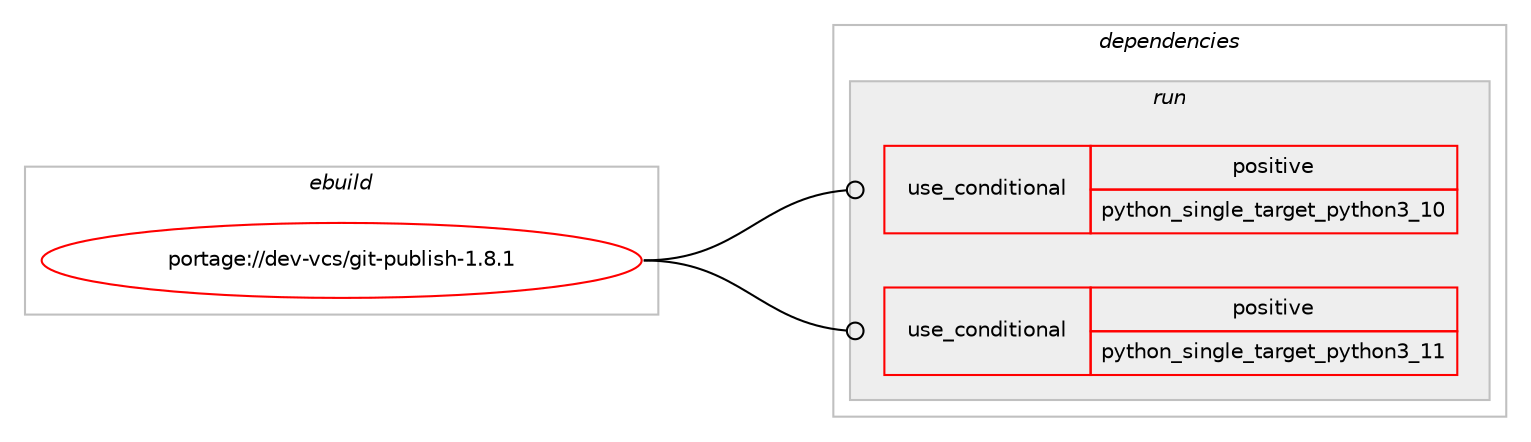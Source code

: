 digraph prolog {

# *************
# Graph options
# *************

newrank=true;
concentrate=true;
compound=true;
graph [rankdir=LR,fontname=Helvetica,fontsize=10,ranksep=1.5];#, ranksep=2.5, nodesep=0.2];
edge  [arrowhead=vee];
node  [fontname=Helvetica,fontsize=10];

# **********
# The ebuild
# **********

subgraph cluster_leftcol {
color=gray;
rank=same;
label=<<i>ebuild</i>>;
id [label="portage://dev-vcs/git-publish-1.8.1", color=red, width=4, href="../dev-vcs/git-publish-1.8.1.svg"];
}

# ****************
# The dependencies
# ****************

subgraph cluster_midcol {
color=gray;
label=<<i>dependencies</i>>;
subgraph cluster_compile {
fillcolor="#eeeeee";
style=filled;
label=<<i>compile</i>>;
}
subgraph cluster_compileandrun {
fillcolor="#eeeeee";
style=filled;
label=<<i>compile and run</i>>;
}
subgraph cluster_run {
fillcolor="#eeeeee";
style=filled;
label=<<i>run</i>>;
subgraph cond61074 {
dependency113351 [label=<<TABLE BORDER="0" CELLBORDER="1" CELLSPACING="0" CELLPADDING="4"><TR><TD ROWSPAN="3" CELLPADDING="10">use_conditional</TD></TR><TR><TD>positive</TD></TR><TR><TD>python_single_target_python3_10</TD></TR></TABLE>>, shape=none, color=red];
# *** BEGIN UNKNOWN DEPENDENCY TYPE (TODO) ***
# dependency113351 -> package_dependency(portage://dev-vcs/git-publish-1.8.1,run,no,dev-lang,python,none,[,,],[slot(3.10)],[])
# *** END UNKNOWN DEPENDENCY TYPE (TODO) ***

}
id:e -> dependency113351:w [weight=20,style="solid",arrowhead="odot"];
subgraph cond61075 {
dependency113352 [label=<<TABLE BORDER="0" CELLBORDER="1" CELLSPACING="0" CELLPADDING="4"><TR><TD ROWSPAN="3" CELLPADDING="10">use_conditional</TD></TR><TR><TD>positive</TD></TR><TR><TD>python_single_target_python3_11</TD></TR></TABLE>>, shape=none, color=red];
# *** BEGIN UNKNOWN DEPENDENCY TYPE (TODO) ***
# dependency113352 -> package_dependency(portage://dev-vcs/git-publish-1.8.1,run,no,dev-lang,python,none,[,,],[slot(3.11)],[])
# *** END UNKNOWN DEPENDENCY TYPE (TODO) ***

}
id:e -> dependency113352:w [weight=20,style="solid",arrowhead="odot"];
# *** BEGIN UNKNOWN DEPENDENCY TYPE (TODO) ***
# id -> package_dependency(portage://dev-vcs/git-publish-1.8.1,run,no,dev-vcs,git,none,[,,],[],[])
# *** END UNKNOWN DEPENDENCY TYPE (TODO) ***

}
}

# **************
# The candidates
# **************

subgraph cluster_choices {
rank=same;
color=gray;
label=<<i>candidates</i>>;

}

}
